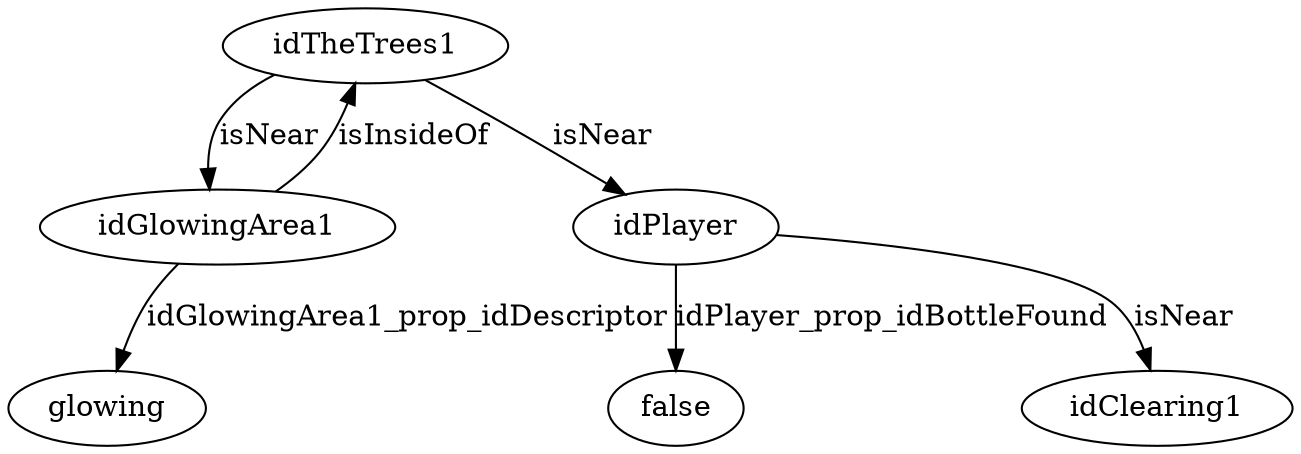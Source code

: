 strict digraph  {
idTheTrees1 [node_type=entity_node, root=root];
idGlowingArea1;
glowing;
idPlayer;
false;
idClearing1;
idTheTrees1 -> idGlowingArea1  [edge_type=relationship, label=isNear];
idTheTrees1 -> idPlayer  [edge_type=relationship, label=isNear];
idGlowingArea1 -> glowing  [edge_type=property, label=idGlowingArea1_prop_idDescriptor];
idGlowingArea1 -> idTheTrees1  [edge_type=relationship, label=isInsideOf];
idPlayer -> false  [edge_type=property, label=idPlayer_prop_idBottleFound];
idPlayer -> idClearing1  [edge_type=relationship, label=isNear];
}
